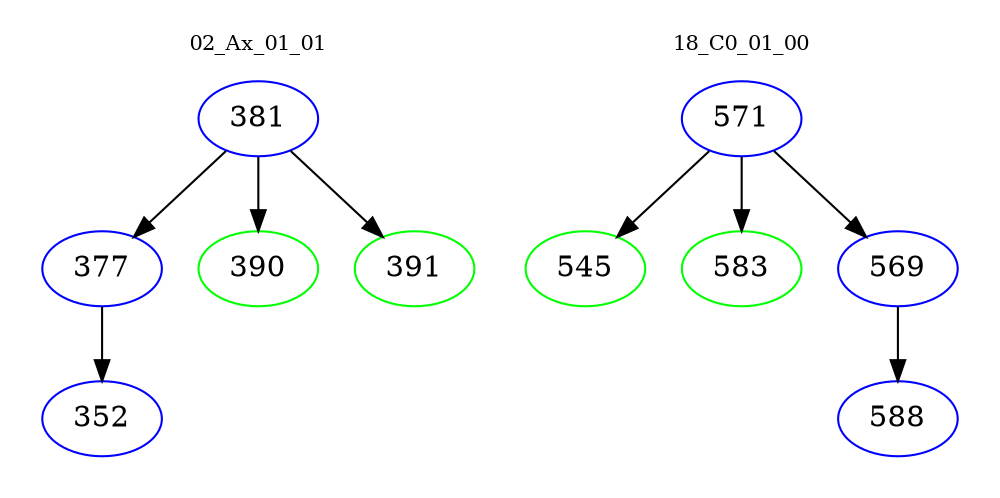 digraph{
subgraph cluster_0 {
color = white
label = "02_Ax_01_01";
fontsize=10;
T0_381 [label="381", color="blue"]
T0_381 -> T0_377 [color="black"]
T0_377 [label="377", color="blue"]
T0_377 -> T0_352 [color="black"]
T0_352 [label="352", color="blue"]
T0_381 -> T0_390 [color="black"]
T0_390 [label="390", color="green"]
T0_381 -> T0_391 [color="black"]
T0_391 [label="391", color="green"]
}
subgraph cluster_1 {
color = white
label = "18_C0_01_00";
fontsize=10;
T1_571 [label="571", color="blue"]
T1_571 -> T1_545 [color="black"]
T1_545 [label="545", color="green"]
T1_571 -> T1_583 [color="black"]
T1_583 [label="583", color="green"]
T1_571 -> T1_569 [color="black"]
T1_569 [label="569", color="blue"]
T1_569 -> T1_588 [color="black"]
T1_588 [label="588", color="blue"]
}
}
